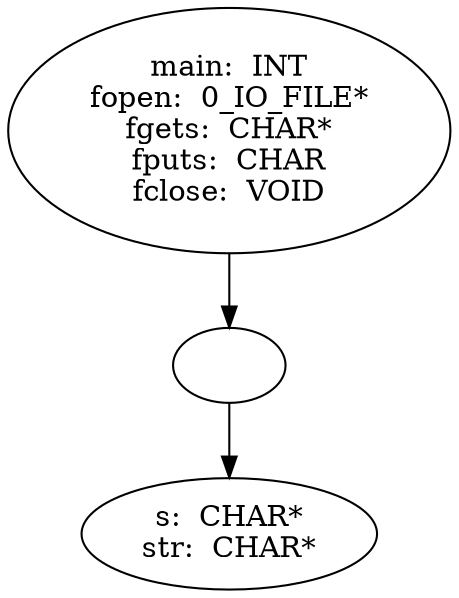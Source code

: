 digraph AST {
  "131770531162160" [label="main:  INT
fopen:  0_IO_FILE*
fgets:  CHAR*
fputs:  CHAR
fclose:  VOID"];
  "131770531162160" -> "131770531158896";
  "131770531158896" [label=""];
  "131770531158896" -> "131770531163648";
  "131770531163648" [label="s:  CHAR*
str:  CHAR*"];
}
